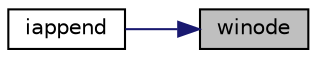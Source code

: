 digraph "winode"
{
 // LATEX_PDF_SIZE
  edge [fontname="Helvetica",fontsize="10",labelfontname="Helvetica",labelfontsize="10"];
  node [fontname="Helvetica",fontsize="10",shape=record];
  rankdir="RL";
  Node1 [label="winode",height=0.2,width=0.4,color="black", fillcolor="grey75", style="filled", fontcolor="black",tooltip=" "];
  Node1 -> Node2 [dir="back",color="midnightblue",fontsize="10",style="solid",fontname="Helvetica"];
  Node2 [label="iappend",height=0.2,width=0.4,color="black", fillcolor="white", style="filled",URL="$d7/d1f/mkfs_8c.html#a268b61616f575ff072f5bb34c83e02e9",tooltip=" "];
}
